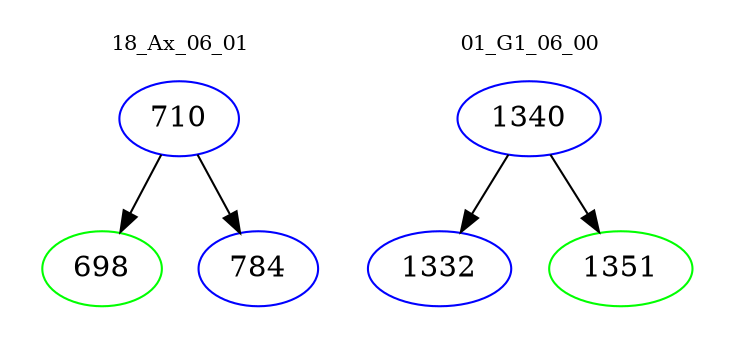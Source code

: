 digraph{
subgraph cluster_0 {
color = white
label = "18_Ax_06_01";
fontsize=10;
T0_710 [label="710", color="blue"]
T0_710 -> T0_698 [color="black"]
T0_698 [label="698", color="green"]
T0_710 -> T0_784 [color="black"]
T0_784 [label="784", color="blue"]
}
subgraph cluster_1 {
color = white
label = "01_G1_06_00";
fontsize=10;
T1_1340 [label="1340", color="blue"]
T1_1340 -> T1_1332 [color="black"]
T1_1332 [label="1332", color="blue"]
T1_1340 -> T1_1351 [color="black"]
T1_1351 [label="1351", color="green"]
}
}
